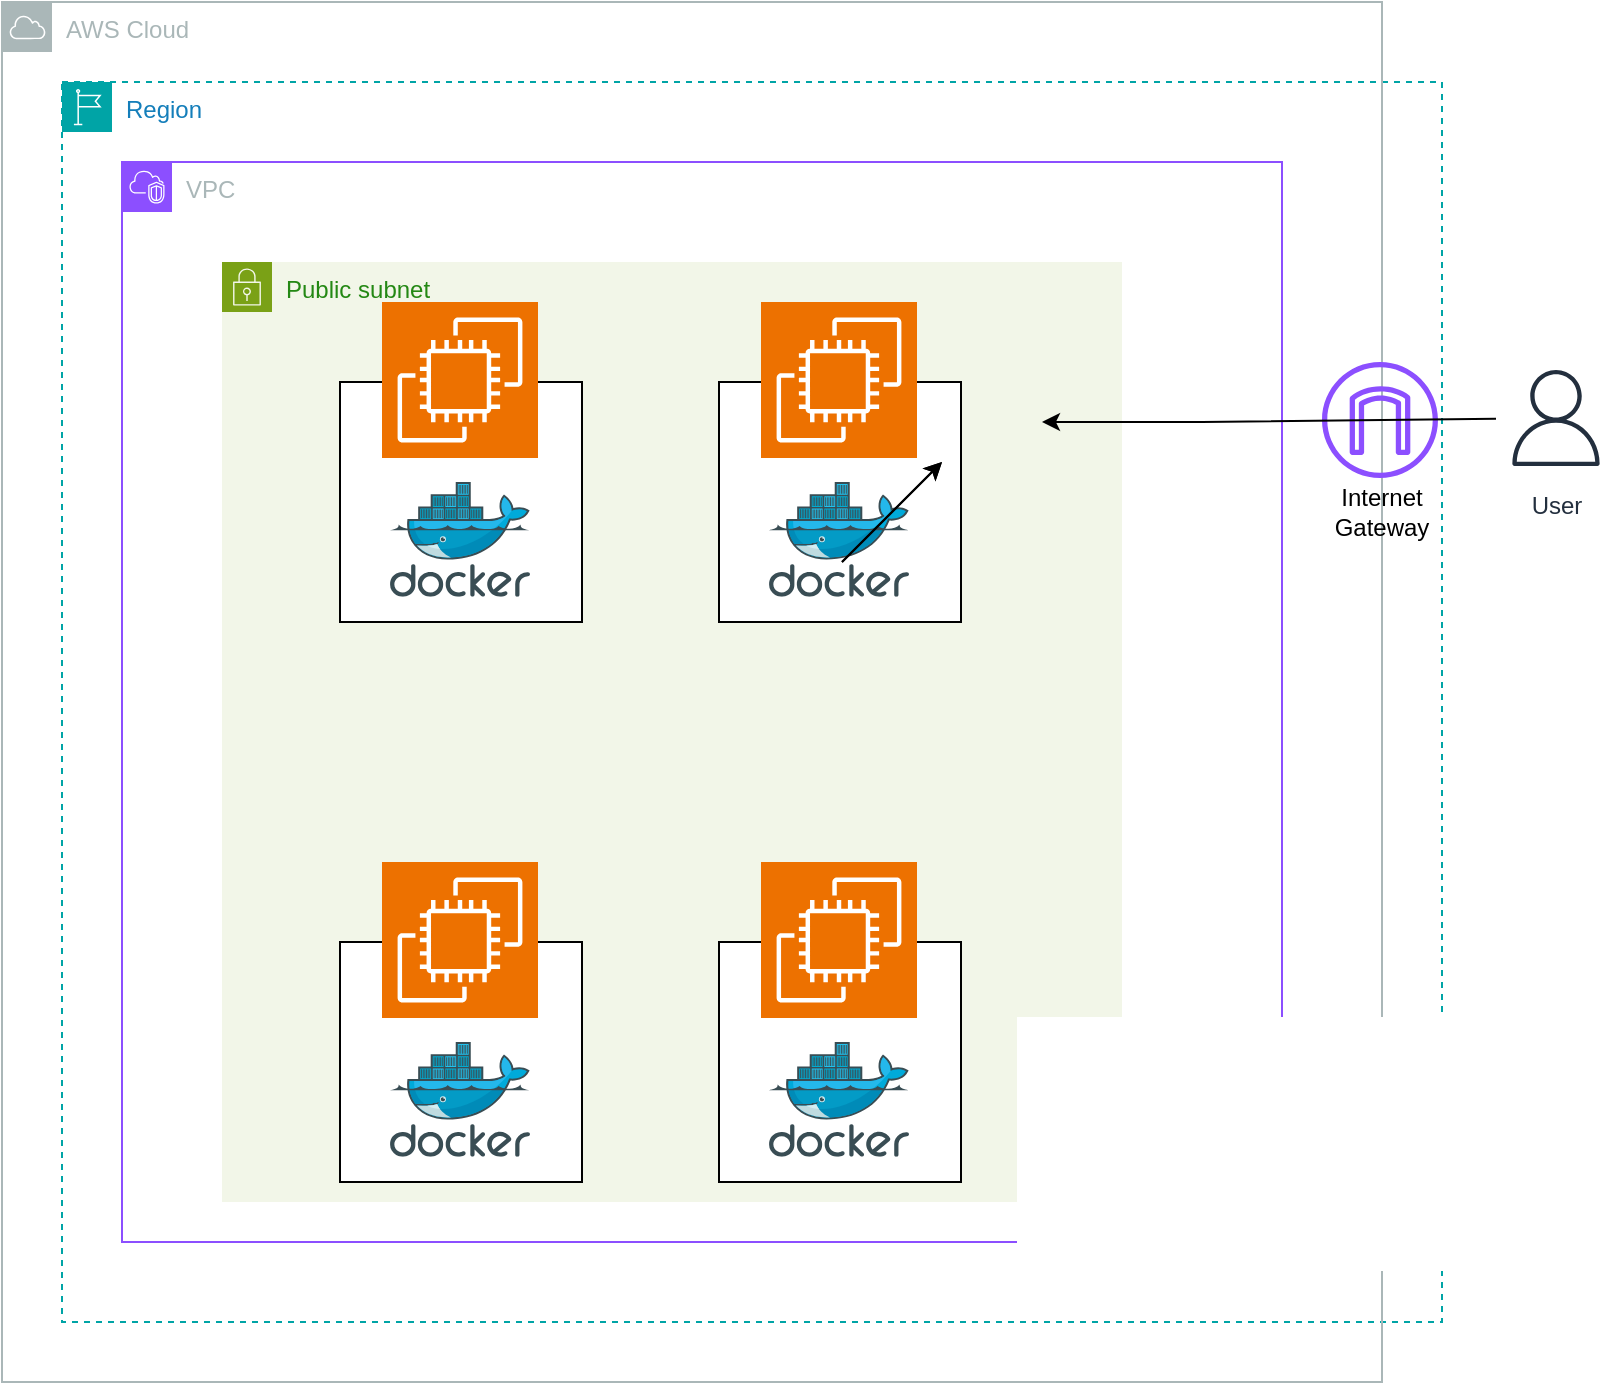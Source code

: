 <mxfile version="24.7.17">
  <diagram name="ページ1" id="UvoYlQT89hIV6tX2puYM">
    <mxGraphModel dx="1080" dy="720" grid="1" gridSize="10" guides="1" tooltips="1" connect="1" arrows="1" fold="1" page="1" pageScale="1" pageWidth="1654" pageHeight="2336" math="0" shadow="0">
      <root>
        <mxCell id="0" />
        <mxCell id="1" parent="0" />
        <mxCell id="ArjEtyF-l3EaiSf3haK--1" value="Region" style="points=[[0,0],[0.25,0],[0.5,0],[0.75,0],[1,0],[1,0.25],[1,0.5],[1,0.75],[1,1],[0.75,1],[0.5,1],[0.25,1],[0,1],[0,0.75],[0,0.5],[0,0.25]];outlineConnect=0;gradientColor=none;html=1;whiteSpace=wrap;fontSize=12;fontStyle=0;container=1;pointerEvents=0;collapsible=0;recursiveResize=0;shape=mxgraph.aws4.group;grIcon=mxgraph.aws4.group_region;strokeColor=#00A4A6;fillColor=none;verticalAlign=top;align=left;spacingLeft=30;fontColor=#147EBA;dashed=1;" vertex="1" parent="1">
          <mxGeometry x="110" y="90" width="690" height="620" as="geometry" />
        </mxCell>
        <mxCell id="ArjEtyF-l3EaiSf3haK--8" value="AWS Cloud" style="sketch=0;outlineConnect=0;gradientColor=none;html=1;whiteSpace=wrap;fontSize=12;fontStyle=0;shape=mxgraph.aws4.group;grIcon=mxgraph.aws4.group_aws_cloud;strokeColor=#AAB7B8;fillColor=none;verticalAlign=top;align=left;spacingLeft=30;fontColor=#AAB7B8;dashed=0;" vertex="1" parent="ArjEtyF-l3EaiSf3haK--1">
          <mxGeometry x="-30" y="-40" width="690" height="690" as="geometry" />
        </mxCell>
        <mxCell id="ArjEtyF-l3EaiSf3haK--2" value="VPC" style="points=[[0,0],[0.25,0],[0.5,0],[0.75,0],[1,0],[1,0.25],[1,0.5],[1,0.75],[1,1],[0.75,1],[0.5,1],[0.25,1],[0,1],[0,0.75],[0,0.5],[0,0.25]];outlineConnect=0;gradientColor=none;html=1;whiteSpace=wrap;fontSize=12;fontStyle=0;container=1;pointerEvents=0;collapsible=0;recursiveResize=0;shape=mxgraph.aws4.group;grIcon=mxgraph.aws4.group_vpc2;strokeColor=#8C4FFF;fillColor=none;verticalAlign=top;align=left;spacingLeft=30;fontColor=#AAB7B8;dashed=0;" vertex="1" parent="ArjEtyF-l3EaiSf3haK--1">
          <mxGeometry x="30" y="40" width="580" height="540" as="geometry" />
        </mxCell>
        <mxCell id="ArjEtyF-l3EaiSf3haK--41" value="Public subnet" style="points=[[0,0],[0.25,0],[0.5,0],[0.75,0],[1,0],[1,0.25],[1,0.5],[1,0.75],[1,1],[0.75,1],[0.5,1],[0.25,1],[0,1],[0,0.75],[0,0.5],[0,0.25]];outlineConnect=0;gradientColor=none;html=1;whiteSpace=wrap;fontSize=12;fontStyle=0;container=1;pointerEvents=0;collapsible=0;recursiveResize=0;shape=mxgraph.aws4.group;grIcon=mxgraph.aws4.group_security_group;grStroke=0;strokeColor=#7AA116;fillColor=#F2F6E8;verticalAlign=top;align=left;spacingLeft=30;fontColor=#248814;dashed=0;" vertex="1" parent="ArjEtyF-l3EaiSf3haK--2">
          <mxGeometry x="50" y="50" width="450" height="470" as="geometry" />
        </mxCell>
        <mxCell id="ArjEtyF-l3EaiSf3haK--28" value="" style="group" vertex="1" connectable="0" parent="ArjEtyF-l3EaiSf3haK--2">
          <mxGeometry x="109" y="70" width="121" height="160" as="geometry" />
        </mxCell>
        <mxCell id="ArjEtyF-l3EaiSf3haK--29" value="" style="rounded=0;whiteSpace=wrap;html=1;" vertex="1" parent="ArjEtyF-l3EaiSf3haK--28">
          <mxGeometry y="40" width="121" height="120" as="geometry" />
        </mxCell>
        <mxCell id="ArjEtyF-l3EaiSf3haK--30" value="" style="sketch=0;points=[[0,0,0],[0.25,0,0],[0.5,0,0],[0.75,0,0],[1,0,0],[0,1,0],[0.25,1,0],[0.5,1,0],[0.75,1,0],[1,1,0],[0,0.25,0],[0,0.5,0],[0,0.75,0],[1,0.25,0],[1,0.5,0],[1,0.75,0]];outlineConnect=0;fontColor=#232F3E;fillColor=#ED7100;strokeColor=#ffffff;dashed=0;verticalLabelPosition=bottom;verticalAlign=top;align=center;html=1;fontSize=12;fontStyle=0;aspect=fixed;shape=mxgraph.aws4.resourceIcon;resIcon=mxgraph.aws4.ec2;" vertex="1" parent="ArjEtyF-l3EaiSf3haK--28">
          <mxGeometry x="21" width="78" height="78" as="geometry" />
        </mxCell>
        <mxCell id="ArjEtyF-l3EaiSf3haK--31" value="" style="image;sketch=0;aspect=fixed;html=1;points=[];align=center;fontSize=12;image=img/lib/mscae/Docker.svg;" vertex="1" parent="ArjEtyF-l3EaiSf3haK--28">
          <mxGeometry x="25" y="90" width="70" height="57.4" as="geometry" />
        </mxCell>
        <mxCell id="ArjEtyF-l3EaiSf3haK--21" value="" style="rounded=0;whiteSpace=wrap;html=1;" vertex="1" parent="ArjEtyF-l3EaiSf3haK--1">
          <mxGeometry x="328.5" y="430" width="121" height="120" as="geometry" />
        </mxCell>
        <mxCell id="ArjEtyF-l3EaiSf3haK--22" value="" style="sketch=0;points=[[0,0,0],[0.25,0,0],[0.5,0,0],[0.75,0,0],[1,0,0],[0,1,0],[0.25,1,0],[0.5,1,0],[0.75,1,0],[1,1,0],[0,0.25,0],[0,0.5,0],[0,0.75,0],[1,0.25,0],[1,0.5,0],[1,0.75,0]];outlineConnect=0;fontColor=#232F3E;fillColor=#ED7100;strokeColor=#ffffff;dashed=0;verticalLabelPosition=bottom;verticalAlign=top;align=center;html=1;fontSize=12;fontStyle=0;aspect=fixed;shape=mxgraph.aws4.resourceIcon;resIcon=mxgraph.aws4.ec2;" vertex="1" parent="ArjEtyF-l3EaiSf3haK--1">
          <mxGeometry x="349.5" y="390" width="78" height="78" as="geometry" />
        </mxCell>
        <mxCell id="ArjEtyF-l3EaiSf3haK--23" value="" style="image;sketch=0;aspect=fixed;html=1;points=[];align=center;fontSize=12;image=img/lib/mscae/Docker.svg;" vertex="1" parent="ArjEtyF-l3EaiSf3haK--1">
          <mxGeometry x="353.5" y="480" width="70" height="57.4" as="geometry" />
        </mxCell>
        <mxCell id="ArjEtyF-l3EaiSf3haK--27" value="" style="group" vertex="1" connectable="0" parent="ArjEtyF-l3EaiSf3haK--1">
          <mxGeometry x="139" y="390" width="121" height="160" as="geometry" />
        </mxCell>
        <mxCell id="ArjEtyF-l3EaiSf3haK--24" value="" style="rounded=0;whiteSpace=wrap;html=1;" vertex="1" parent="ArjEtyF-l3EaiSf3haK--27">
          <mxGeometry y="40" width="121" height="120" as="geometry" />
        </mxCell>
        <mxCell id="ArjEtyF-l3EaiSf3haK--25" value="" style="sketch=0;points=[[0,0,0],[0.25,0,0],[0.5,0,0],[0.75,0,0],[1,0,0],[0,1,0],[0.25,1,0],[0.5,1,0],[0.75,1,0],[1,1,0],[0,0.25,0],[0,0.5,0],[0,0.75,0],[1,0.25,0],[1,0.5,0],[1,0.75,0]];outlineConnect=0;fontColor=#232F3E;fillColor=#ED7100;strokeColor=#ffffff;dashed=0;verticalLabelPosition=bottom;verticalAlign=top;align=center;html=1;fontSize=12;fontStyle=0;aspect=fixed;shape=mxgraph.aws4.resourceIcon;resIcon=mxgraph.aws4.ec2;" vertex="1" parent="ArjEtyF-l3EaiSf3haK--27">
          <mxGeometry x="21" width="78" height="78" as="geometry" />
        </mxCell>
        <mxCell id="ArjEtyF-l3EaiSf3haK--26" value="" style="image;sketch=0;aspect=fixed;html=1;points=[];align=center;fontSize=12;image=img/lib/mscae/Docker.svg;" vertex="1" parent="ArjEtyF-l3EaiSf3haK--27">
          <mxGeometry x="25" y="90" width="70" height="57.4" as="geometry" />
        </mxCell>
        <mxCell id="ArjEtyF-l3EaiSf3haK--32" value="" style="group" vertex="1" connectable="0" parent="ArjEtyF-l3EaiSf3haK--1">
          <mxGeometry x="328.5" y="110" width="121" height="160" as="geometry" />
        </mxCell>
        <mxCell id="ArjEtyF-l3EaiSf3haK--33" value="" style="rounded=0;whiteSpace=wrap;html=1;" vertex="1" parent="ArjEtyF-l3EaiSf3haK--32">
          <mxGeometry y="40" width="121" height="120" as="geometry" />
        </mxCell>
        <mxCell id="ArjEtyF-l3EaiSf3haK--34" value="" style="sketch=0;points=[[0,0,0],[0.25,0,0],[0.5,0,0],[0.75,0,0],[1,0,0],[0,1,0],[0.25,1,0],[0.5,1,0],[0.75,1,0],[1,1,0],[0,0.25,0],[0,0.5,0],[0,0.75,0],[1,0.25,0],[1,0.5,0],[1,0.75,0]];outlineConnect=0;fontColor=#232F3E;fillColor=#ED7100;strokeColor=#ffffff;dashed=0;verticalLabelPosition=bottom;verticalAlign=top;align=center;html=1;fontSize=12;fontStyle=0;aspect=fixed;shape=mxgraph.aws4.resourceIcon;resIcon=mxgraph.aws4.ec2;" vertex="1" parent="ArjEtyF-l3EaiSf3haK--32">
          <mxGeometry x="21" width="78" height="78" as="geometry" />
        </mxCell>
        <mxCell id="ArjEtyF-l3EaiSf3haK--35" value="" style="image;sketch=0;aspect=fixed;html=1;points=[];align=center;fontSize=12;image=img/lib/mscae/Docker.svg;" vertex="1" parent="ArjEtyF-l3EaiSf3haK--32">
          <mxGeometry x="25" y="90" width="70" height="57.4" as="geometry" />
        </mxCell>
        <mxCell id="ArjEtyF-l3EaiSf3haK--9" value="" style="sketch=0;outlineConnect=0;fontColor=#232F3E;gradientColor=none;fillColor=#8C4FFF;strokeColor=none;dashed=0;verticalLabelPosition=bottom;verticalAlign=top;align=center;html=1;fontSize=12;fontStyle=0;aspect=fixed;pointerEvents=1;shape=mxgraph.aws4.internet_gateway;" vertex="1" parent="ArjEtyF-l3EaiSf3haK--1">
          <mxGeometry x="630" y="140" width="58" height="58" as="geometry" />
        </mxCell>
        <mxCell id="ArjEtyF-l3EaiSf3haK--40" value="Internet Gateway" style="text;html=1;align=center;verticalAlign=middle;whiteSpace=wrap;rounded=0;" vertex="1" parent="ArjEtyF-l3EaiSf3haK--1">
          <mxGeometry x="630" y="200" width="60" height="30" as="geometry" />
        </mxCell>
        <mxCell id="ArjEtyF-l3EaiSf3haK--36" value="User" style="sketch=0;outlineConnect=0;fontColor=#232F3E;gradientColor=none;strokeColor=#232F3E;fillColor=#ffffff;dashed=0;verticalLabelPosition=bottom;verticalAlign=top;align=center;html=1;fontSize=12;fontStyle=0;aspect=fixed;shape=mxgraph.aws4.resourceIcon;resIcon=mxgraph.aws4.user;" vertex="1" parent="1">
          <mxGeometry x="827" y="228" width="60" height="60" as="geometry" />
        </mxCell>
        <mxCell id="ArjEtyF-l3EaiSf3haK--37" value="" style="endArrow=classic;html=1;rounded=0;" edge="1" parent="1">
          <mxGeometry width="50" height="50" relative="1" as="geometry">
            <mxPoint x="500" y="330" as="sourcePoint" />
            <mxPoint x="550" y="280" as="targetPoint" />
          </mxGeometry>
        </mxCell>
        <mxCell id="ArjEtyF-l3EaiSf3haK--38" value="" style="endArrow=classic;html=1;rounded=0;" edge="1" parent="1">
          <mxGeometry width="50" height="50" relative="1" as="geometry">
            <mxPoint x="500" y="330" as="sourcePoint" />
            <mxPoint x="550" y="280" as="targetPoint" />
          </mxGeometry>
        </mxCell>
        <mxCell id="ArjEtyF-l3EaiSf3haK--39" value="" style="endArrow=classic;html=1;rounded=0;" edge="1" parent="1" source="ArjEtyF-l3EaiSf3haK--36">
          <mxGeometry width="50" height="50" relative="1" as="geometry">
            <mxPoint x="730" y="330" as="sourcePoint" />
            <mxPoint x="600" y="260" as="targetPoint" />
            <Array as="points">
              <mxPoint x="680" y="260" />
              <mxPoint x="600" y="260" />
            </Array>
          </mxGeometry>
        </mxCell>
      </root>
    </mxGraphModel>
  </diagram>
</mxfile>
